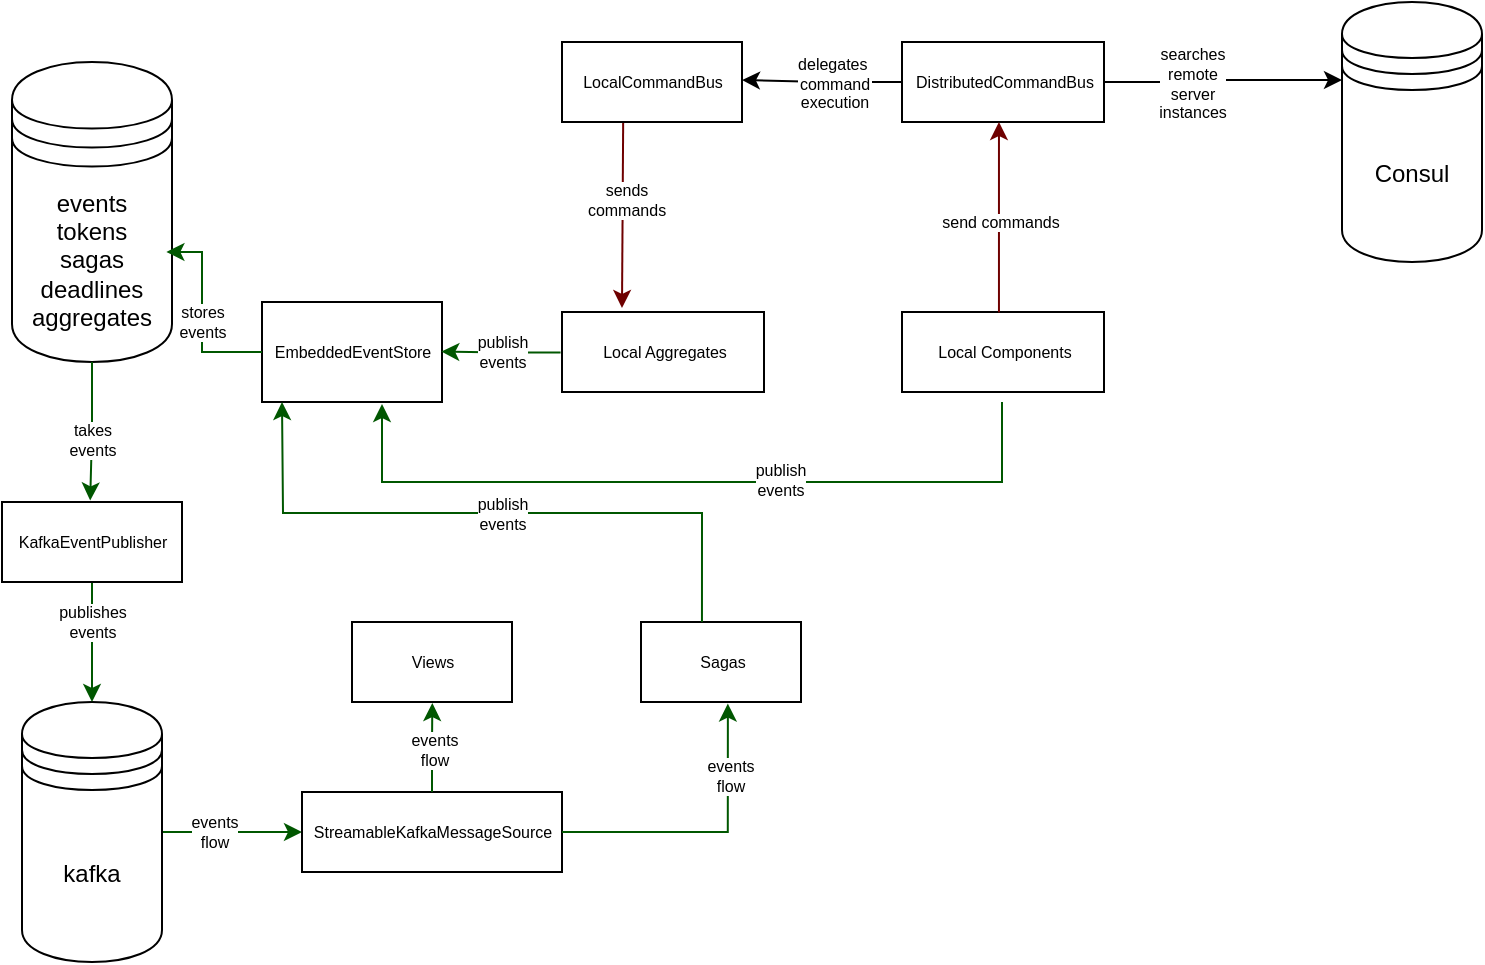 <mxfile version="24.7.17">
  <diagram name="Страница — 1" id="lP_BAtL8BdlF13PWqUEQ">
    <mxGraphModel dx="1357" dy="541" grid="1" gridSize="10" guides="1" tooltips="1" connect="1" arrows="1" fold="1" page="1" pageScale="1" pageWidth="827" pageHeight="1169" math="0" shadow="0">
      <root>
        <mxCell id="0" />
        <mxCell id="1" parent="0" />
        <mxCell id="b0iZNLQt-JXvF2eq3DbA-1" value="events&lt;div&gt;tokens&lt;/div&gt;&lt;div&gt;sagas&lt;/div&gt;&lt;div&gt;deadlines&lt;/div&gt;&lt;div&gt;aggregates&lt;/div&gt;" style="shape=datastore;whiteSpace=wrap;html=1;" vertex="1" parent="1">
          <mxGeometry x="65" y="40" width="80" height="150" as="geometry" />
        </mxCell>
        <mxCell id="b0iZNLQt-JXvF2eq3DbA-43" style="rounded=0;orthogonalLoop=1;jettySize=auto;html=1;exitX=0.34;exitY=0.972;exitDx=0;exitDy=0;exitPerimeter=0;fillColor=#a20025;strokeColor=#6F0000;" edge="1" parent="1">
          <mxGeometry relative="1" as="geometry">
            <mxPoint x="370" y="163" as="targetPoint" />
            <mxPoint x="370.6" y="67.14" as="sourcePoint" />
          </mxGeometry>
        </mxCell>
        <mxCell id="b0iZNLQt-JXvF2eq3DbA-44" value="sends&lt;br&gt;commands" style="edgeLabel;html=1;align=center;verticalAlign=middle;resizable=0;points=[];fontSize=8;" vertex="1" connectable="0" parent="b0iZNLQt-JXvF2eq3DbA-43">
          <mxGeometry x="-0.58" y="1" relative="1" as="geometry">
            <mxPoint y="22" as="offset" />
          </mxGeometry>
        </mxCell>
        <mxCell id="b0iZNLQt-JXvF2eq3DbA-2" value="&lt;font style=&quot;font-size: 8px;&quot;&gt;LocalCommandBus&lt;/font&gt;" style="verticalLabelPosition=middle;verticalAlign=middle;html=1;shape=mxgraph.basic.rect;fillColor2=none;strokeWidth=1;size=17.47;indent=96.91;fontSize=8;horizontal=1;labelPosition=center;align=center;" vertex="1" parent="1">
          <mxGeometry x="340" y="30" width="90" height="40" as="geometry" />
        </mxCell>
        <mxCell id="b0iZNLQt-JXvF2eq3DbA-9" value="&lt;font style=&quot;font-size: 8px;&quot;&gt;DistributedCommandBus&lt;/font&gt;" style="verticalLabelPosition=middle;verticalAlign=middle;html=1;shape=mxgraph.basic.rect;fillColor2=none;strokeWidth=1;size=17.47;indent=96.91;fontSize=8;horizontal=1;labelPosition=center;align=center;" vertex="1" parent="1">
          <mxGeometry x="510" y="30" width="101" height="40" as="geometry" />
        </mxCell>
        <mxCell id="b0iZNLQt-JXvF2eq3DbA-10" style="edgeStyle=orthogonalEdgeStyle;rounded=0;orthogonalLoop=1;jettySize=auto;html=1;" edge="1" parent="1" source="b0iZNLQt-JXvF2eq3DbA-9">
          <mxGeometry relative="1" as="geometry">
            <mxPoint x="430" y="49" as="targetPoint" />
          </mxGeometry>
        </mxCell>
        <mxCell id="b0iZNLQt-JXvF2eq3DbA-11" value="&lt;font style=&quot;font-size: 8px;&quot;&gt;delegates&amp;nbsp;&lt;br style=&quot;font-size: 8px;&quot;&gt;command&lt;br style=&quot;font-size: 8px;&quot;&gt;execution&lt;/font&gt;" style="edgeLabel;html=1;align=center;verticalAlign=middle;resizable=0;points=[];fontSize=8;" vertex="1" connectable="0" parent="b0iZNLQt-JXvF2eq3DbA-10">
          <mxGeometry x="-0.142" y="1" relative="1" as="geometry">
            <mxPoint as="offset" />
          </mxGeometry>
        </mxCell>
        <mxCell id="b0iZNLQt-JXvF2eq3DbA-12" value="Consul" style="shape=datastore;whiteSpace=wrap;html=1;" vertex="1" parent="1">
          <mxGeometry x="730" y="10" width="70" height="130" as="geometry" />
        </mxCell>
        <mxCell id="b0iZNLQt-JXvF2eq3DbA-13" style="edgeStyle=orthogonalEdgeStyle;rounded=0;orthogonalLoop=1;jettySize=auto;html=1;entryX=0;entryY=0.3;entryDx=0;entryDy=0;" edge="1" parent="1" source="b0iZNLQt-JXvF2eq3DbA-9" target="b0iZNLQt-JXvF2eq3DbA-12">
          <mxGeometry relative="1" as="geometry" />
        </mxCell>
        <mxCell id="b0iZNLQt-JXvF2eq3DbA-14" value="searches&lt;br style=&quot;font-size: 8px;&quot;&gt;remote&lt;br style=&quot;font-size: 8px;&quot;&gt;server&lt;br style=&quot;font-size: 8px;&quot;&gt;instances" style="edgeLabel;html=1;align=center;verticalAlign=middle;resizable=0;points=[];fontSize=8;" vertex="1" connectable="0" parent="b0iZNLQt-JXvF2eq3DbA-13">
          <mxGeometry x="-0.271" y="-1" relative="1" as="geometry">
            <mxPoint as="offset" />
          </mxGeometry>
        </mxCell>
        <mxCell id="b0iZNLQt-JXvF2eq3DbA-25" style="edgeStyle=orthogonalEdgeStyle;rounded=0;orthogonalLoop=1;jettySize=auto;html=1;fillColor=#008a00;strokeColor=#005700;" edge="1" parent="1" source="b0iZNLQt-JXvF2eq3DbA-15" target="b0iZNLQt-JXvF2eq3DbA-22">
          <mxGeometry relative="1" as="geometry" />
        </mxCell>
        <mxCell id="b0iZNLQt-JXvF2eq3DbA-26" value="events&lt;br style=&quot;font-size: 8px;&quot;&gt;flow" style="edgeLabel;html=1;align=center;verticalAlign=middle;resizable=0;points=[];fontSize=8;" vertex="1" connectable="0" parent="b0iZNLQt-JXvF2eq3DbA-25">
          <mxGeometry x="-0.257" relative="1" as="geometry">
            <mxPoint as="offset" />
          </mxGeometry>
        </mxCell>
        <mxCell id="b0iZNLQt-JXvF2eq3DbA-15" value="&lt;div&gt;kafka&lt;/div&gt;" style="shape=datastore;whiteSpace=wrap;html=1;" vertex="1" parent="1">
          <mxGeometry x="70" y="360" width="70" height="130" as="geometry" />
        </mxCell>
        <mxCell id="b0iZNLQt-JXvF2eq3DbA-55" style="edgeStyle=orthogonalEdgeStyle;rounded=0;orthogonalLoop=1;jettySize=auto;html=1;entryX=0.5;entryY=0;entryDx=0;entryDy=0;fillColor=#008a00;strokeColor=#005700;" edge="1" parent="1" source="b0iZNLQt-JXvF2eq3DbA-17" target="b0iZNLQt-JXvF2eq3DbA-15">
          <mxGeometry relative="1" as="geometry" />
        </mxCell>
        <mxCell id="b0iZNLQt-JXvF2eq3DbA-57" value="publishes&lt;br style=&quot;font-size: 8px;&quot;&gt;events" style="edgeLabel;html=1;align=center;verticalAlign=middle;resizable=0;points=[];fontSize=8;" vertex="1" connectable="0" parent="b0iZNLQt-JXvF2eq3DbA-55">
          <mxGeometry x="-0.332" y="1" relative="1" as="geometry">
            <mxPoint x="-1" as="offset" />
          </mxGeometry>
        </mxCell>
        <mxCell id="b0iZNLQt-JXvF2eq3DbA-17" value="&lt;font style=&quot;font-size: 8px;&quot;&gt;KafkaEventPublisher&lt;/font&gt;" style="verticalLabelPosition=middle;verticalAlign=middle;html=1;shape=mxgraph.basic.rect;fillColor2=none;strokeWidth=1;size=17.47;indent=96.91;fontSize=8;horizontal=1;align=center;labelPosition=center;" vertex="1" parent="1">
          <mxGeometry x="60" y="260" width="90" height="40" as="geometry" />
        </mxCell>
        <mxCell id="b0iZNLQt-JXvF2eq3DbA-22" value="StreamableKafkaMessageSource" style="verticalLabelPosition=middle;verticalAlign=middle;html=1;shape=mxgraph.basic.rect;fillColor2=none;strokeWidth=1;size=17.47;indent=96.91;fontSize=8;horizontal=1;align=center;labelPosition=center;" vertex="1" parent="1">
          <mxGeometry x="210" y="405" width="130" height="40" as="geometry" />
        </mxCell>
        <mxCell id="b0iZNLQt-JXvF2eq3DbA-27" value="Views" style="verticalLabelPosition=middle;verticalAlign=middle;html=1;shape=mxgraph.basic.rect;fillColor2=none;strokeWidth=1;size=17.47;indent=96.91;fontSize=8;horizontal=1;align=center;labelPosition=center;" vertex="1" parent="1">
          <mxGeometry x="235" y="320" width="80" height="40" as="geometry" />
        </mxCell>
        <mxCell id="b0iZNLQt-JXvF2eq3DbA-28" value="Sagas" style="verticalLabelPosition=middle;verticalAlign=middle;html=1;shape=mxgraph.basic.rect;fillColor2=none;strokeWidth=1;size=17.47;indent=96.91;fontSize=8;horizontal=1;align=center;labelPosition=center;" vertex="1" parent="1">
          <mxGeometry x="379.5" y="320" width="80" height="40" as="geometry" />
        </mxCell>
        <mxCell id="b0iZNLQt-JXvF2eq3DbA-29" style="edgeStyle=orthogonalEdgeStyle;rounded=0;orthogonalLoop=1;jettySize=auto;html=1;entryX=0.502;entryY=1.013;entryDx=0;entryDy=0;entryPerimeter=0;fillColor=#008a00;strokeColor=#005700;" edge="1" parent="1" source="b0iZNLQt-JXvF2eq3DbA-22" target="b0iZNLQt-JXvF2eq3DbA-27">
          <mxGeometry relative="1" as="geometry" />
        </mxCell>
        <mxCell id="b0iZNLQt-JXvF2eq3DbA-31" value="events&lt;br style=&quot;font-size: 8px;&quot;&gt;flow" style="edgeLabel;html=1;align=center;verticalAlign=middle;resizable=0;points=[];fontSize=8;" vertex="1" connectable="0" parent="b0iZNLQt-JXvF2eq3DbA-29">
          <mxGeometry x="-0.056" y="-1" relative="1" as="geometry">
            <mxPoint as="offset" />
          </mxGeometry>
        </mxCell>
        <mxCell id="b0iZNLQt-JXvF2eq3DbA-30" style="edgeStyle=orthogonalEdgeStyle;rounded=0;orthogonalLoop=1;jettySize=auto;html=1;entryX=0.543;entryY=1.02;entryDx=0;entryDy=0;entryPerimeter=0;fillColor=#008a00;strokeColor=#005700;" edge="1" parent="1" source="b0iZNLQt-JXvF2eq3DbA-22" target="b0iZNLQt-JXvF2eq3DbA-28">
          <mxGeometry relative="1" as="geometry" />
        </mxCell>
        <mxCell id="b0iZNLQt-JXvF2eq3DbA-32" value="events&lt;br style=&quot;font-size: 8px;&quot;&gt;flow" style="edgeLabel;html=1;align=center;verticalAlign=middle;resizable=0;points=[];fontSize=8;" vertex="1" connectable="0" parent="b0iZNLQt-JXvF2eq3DbA-30">
          <mxGeometry x="0.519" y="-1" relative="1" as="geometry">
            <mxPoint as="offset" />
          </mxGeometry>
        </mxCell>
        <mxCell id="b0iZNLQt-JXvF2eq3DbA-34" value="&lt;font style=&quot;font-size: 8px;&quot;&gt;Local Aggregates&lt;/font&gt;" style="verticalLabelPosition=middle;verticalAlign=middle;html=1;shape=mxgraph.basic.rect;fillColor2=none;strokeWidth=1;size=12.71;indent=96.91;fontSize=8;horizontal=1;labelPosition=center;align=center;" vertex="1" parent="1">
          <mxGeometry x="340" y="165" width="101" height="40" as="geometry" />
        </mxCell>
        <mxCell id="b0iZNLQt-JXvF2eq3DbA-35" value="&lt;font style=&quot;font-size: 8px;&quot;&gt;Local Components&lt;/font&gt;" style="verticalLabelPosition=middle;verticalAlign=middle;html=1;shape=mxgraph.basic.rect;fillColor2=none;strokeWidth=1;size=17.47;indent=96.91;fontSize=8;horizontal=1;labelPosition=center;align=center;" vertex="1" parent="1">
          <mxGeometry x="510" y="165" width="101" height="40" as="geometry" />
        </mxCell>
        <mxCell id="b0iZNLQt-JXvF2eq3DbA-36" style="rounded=0;orthogonalLoop=1;jettySize=auto;html=1;entryX=0.48;entryY=1;entryDx=0;entryDy=0;entryPerimeter=0;fillColor=#a20025;strokeColor=#6F0000;exitX=0.48;exitY=0.005;exitDx=0;exitDy=0;exitPerimeter=0;" edge="1" parent="1" source="b0iZNLQt-JXvF2eq3DbA-35" target="b0iZNLQt-JXvF2eq3DbA-9">
          <mxGeometry relative="1" as="geometry" />
        </mxCell>
        <mxCell id="b0iZNLQt-JXvF2eq3DbA-37" value="send commands" style="edgeLabel;html=1;align=center;verticalAlign=middle;resizable=0;points=[];fontSize=8;" vertex="1" connectable="0" parent="b0iZNLQt-JXvF2eq3DbA-36">
          <mxGeometry x="-0.05" relative="1" as="geometry">
            <mxPoint as="offset" />
          </mxGeometry>
        </mxCell>
        <mxCell id="b0iZNLQt-JXvF2eq3DbA-39" value="EmbeddedEventStore" style="verticalLabelPosition=middle;verticalAlign=middle;html=1;shape=mxgraph.basic.rect;fillColor2=none;strokeWidth=1;size=17.47;indent=96.91;fontSize=8;horizontal=1;labelPosition=center;align=center;" vertex="1" parent="1">
          <mxGeometry x="190" y="160" width="90" height="50" as="geometry" />
        </mxCell>
        <mxCell id="b0iZNLQt-JXvF2eq3DbA-40" style="edgeStyle=orthogonalEdgeStyle;rounded=0;orthogonalLoop=1;jettySize=auto;html=1;entryX=0.965;entryY=0.633;entryDx=0;entryDy=0;entryPerimeter=0;fillColor=#008a00;strokeColor=#005700;" edge="1" parent="1" source="b0iZNLQt-JXvF2eq3DbA-39" target="b0iZNLQt-JXvF2eq3DbA-1">
          <mxGeometry relative="1" as="geometry">
            <Array as="points">
              <mxPoint x="160" y="185" />
              <mxPoint x="160" y="135" />
            </Array>
          </mxGeometry>
        </mxCell>
        <mxCell id="b0iZNLQt-JXvF2eq3DbA-41" value="stores&lt;br style=&quot;font-size: 8px;&quot;&gt;events" style="edgeLabel;html=1;align=center;verticalAlign=middle;resizable=0;points=[];fontSize=8;" vertex="1" connectable="0" parent="b0iZNLQt-JXvF2eq3DbA-40">
          <mxGeometry x="-0.074" relative="1" as="geometry">
            <mxPoint as="offset" />
          </mxGeometry>
        </mxCell>
        <mxCell id="b0iZNLQt-JXvF2eq3DbA-45" style="edgeStyle=orthogonalEdgeStyle;rounded=0;orthogonalLoop=1;jettySize=auto;html=1;fillColor=#008a00;strokeColor=#005700;entryX=0.996;entryY=0.496;entryDx=0;entryDy=0;entryPerimeter=0;exitX=-0.007;exitY=0.507;exitDx=0;exitDy=0;exitPerimeter=0;" edge="1" parent="1" source="b0iZNLQt-JXvF2eq3DbA-34" target="b0iZNLQt-JXvF2eq3DbA-39">
          <mxGeometry relative="1" as="geometry">
            <mxPoint x="330" y="185" as="sourcePoint" />
            <mxPoint x="260" y="230" as="targetPoint" />
            <Array as="points">
              <mxPoint x="310" y="185" />
            </Array>
          </mxGeometry>
        </mxCell>
        <mxCell id="b0iZNLQt-JXvF2eq3DbA-46" value="publish&lt;br style=&quot;font-size: 8px;&quot;&gt;events" style="edgeLabel;html=1;align=center;verticalAlign=middle;resizable=0;points=[];fontSize=8;" vertex="1" connectable="0" parent="b0iZNLQt-JXvF2eq3DbA-45">
          <mxGeometry x="-0.012" y="-1" relative="1" as="geometry">
            <mxPoint as="offset" />
          </mxGeometry>
        </mxCell>
        <mxCell id="b0iZNLQt-JXvF2eq3DbA-48" style="edgeStyle=orthogonalEdgeStyle;rounded=0;orthogonalLoop=1;jettySize=auto;html=1;fillColor=#008a00;strokeColor=#005700;" edge="1" parent="1">
          <mxGeometry relative="1" as="geometry">
            <mxPoint x="560" y="210" as="sourcePoint" />
            <mxPoint x="250" y="211" as="targetPoint" />
            <Array as="points">
              <mxPoint x="560" y="250" />
              <mxPoint x="250" y="250" />
              <mxPoint x="250" y="211" />
            </Array>
          </mxGeometry>
        </mxCell>
        <mxCell id="b0iZNLQt-JXvF2eq3DbA-49" value="publish&lt;br style=&quot;font-size: 8px;&quot;&gt;events" style="edgeLabel;html=1;align=center;verticalAlign=middle;resizable=0;points=[];fontSize=8;" vertex="1" connectable="0" parent="b0iZNLQt-JXvF2eq3DbA-48">
          <mxGeometry x="-0.22" y="-1" relative="1" as="geometry">
            <mxPoint as="offset" />
          </mxGeometry>
        </mxCell>
        <mxCell id="b0iZNLQt-JXvF2eq3DbA-50" style="edgeStyle=orthogonalEdgeStyle;rounded=0;orthogonalLoop=1;jettySize=auto;html=1;exitX=0.381;exitY=0;exitDx=0;exitDy=0;exitPerimeter=0;fillColor=#008a00;strokeColor=#005700;" edge="1" parent="1" source="b0iZNLQt-JXvF2eq3DbA-28">
          <mxGeometry relative="1" as="geometry">
            <mxPoint x="379.5" y="298" as="sourcePoint" />
            <mxPoint x="200" y="210" as="targetPoint" />
          </mxGeometry>
        </mxCell>
        <mxCell id="b0iZNLQt-JXvF2eq3DbA-51" value="publish&lt;br style=&quot;font-size: 8px;&quot;&gt;events" style="edgeLabel;html=1;align=center;verticalAlign=middle;resizable=0;points=[];fontSize=8;" vertex="1" connectable="0" parent="b0iZNLQt-JXvF2eq3DbA-50">
          <mxGeometry x="-0.034" relative="1" as="geometry">
            <mxPoint as="offset" />
          </mxGeometry>
        </mxCell>
        <mxCell id="b0iZNLQt-JXvF2eq3DbA-54" style="edgeStyle=orthogonalEdgeStyle;rounded=0;orthogonalLoop=1;jettySize=auto;html=1;entryX=0.49;entryY=-0.019;entryDx=0;entryDy=0;entryPerimeter=0;fillColor=#008a00;strokeColor=#005700;" edge="1" parent="1" source="b0iZNLQt-JXvF2eq3DbA-1" target="b0iZNLQt-JXvF2eq3DbA-17">
          <mxGeometry relative="1" as="geometry" />
        </mxCell>
        <mxCell id="b0iZNLQt-JXvF2eq3DbA-56" value="takes&lt;br style=&quot;font-size: 8px;&quot;&gt;events" style="edgeLabel;html=1;align=center;verticalAlign=middle;resizable=0;points=[];fontSize=8;" vertex="1" connectable="0" parent="b0iZNLQt-JXvF2eq3DbA-54">
          <mxGeometry x="0.129" y="1" relative="1" as="geometry">
            <mxPoint as="offset" />
          </mxGeometry>
        </mxCell>
      </root>
    </mxGraphModel>
  </diagram>
</mxfile>
